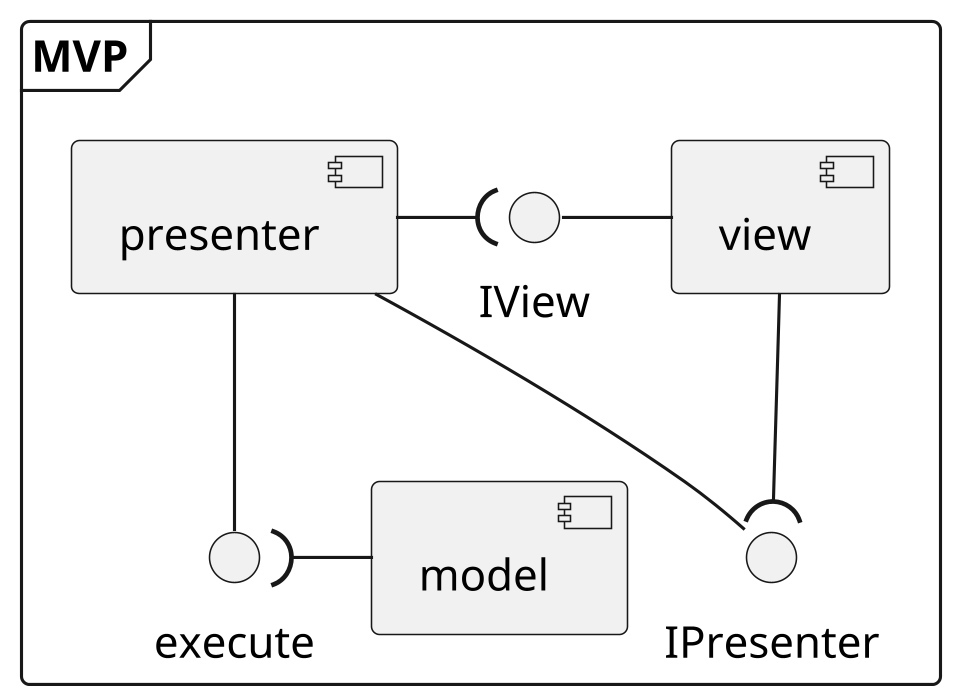 @startuml COMP_mvp
skinparam dpi 300
'title Model View Presenter Overview
frame MVP{
    [presenter] as modsP
    [view] as modsV
    [model] as modsM
    interface execute as ex
    modsM -( ex
    modsP -- ex
    interface IView as iv
    interface IPresenter as ip
    modsP -( iv
    modsP - ip
    modsV -left- iv
    modsV --( ip
}

@enduml